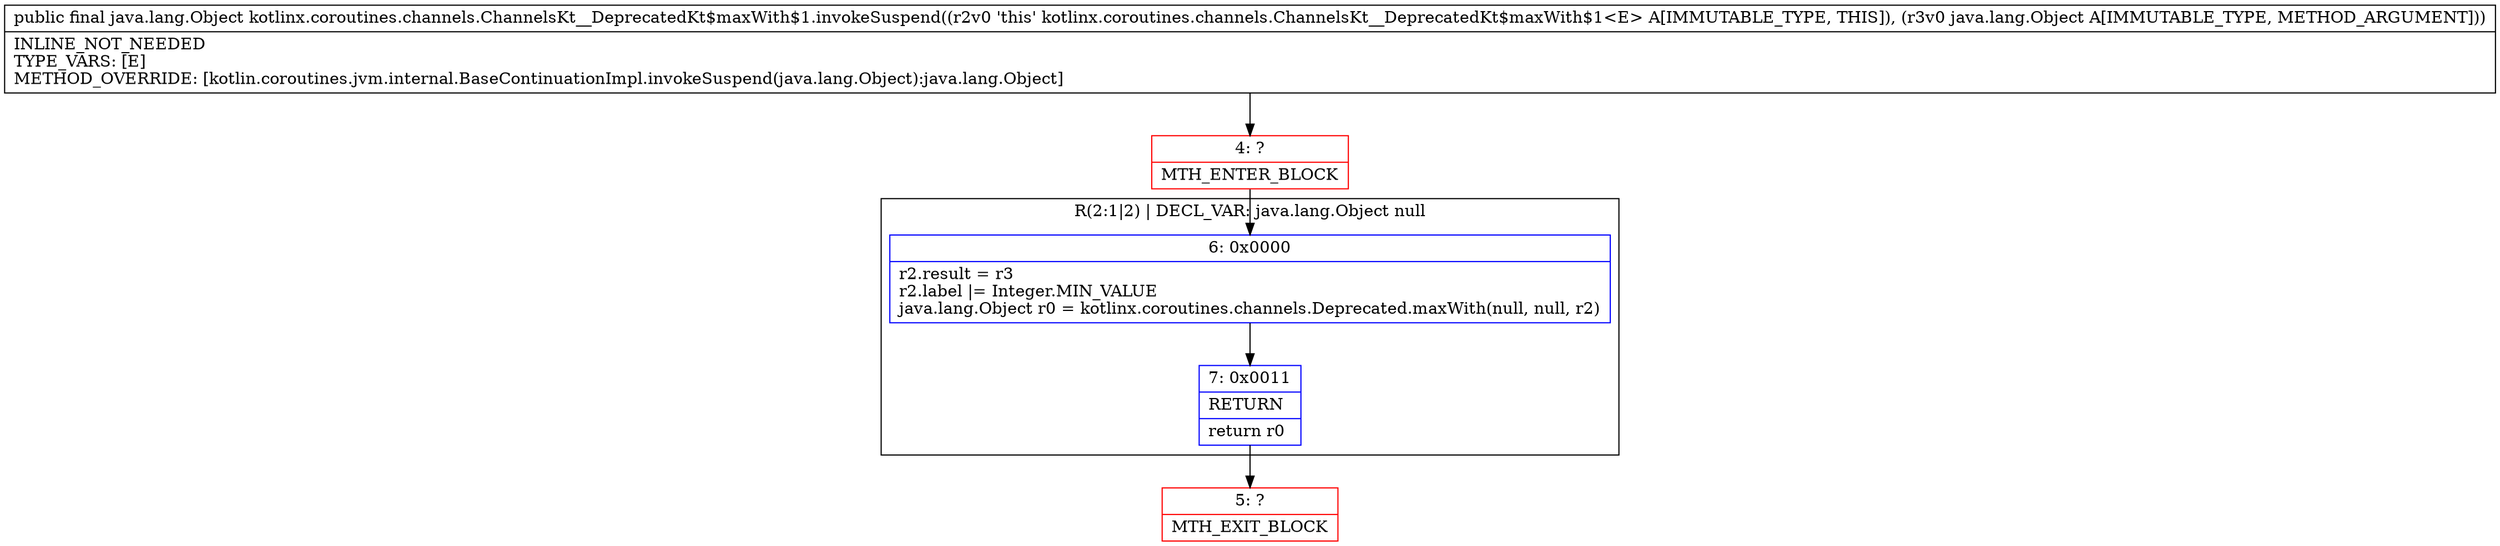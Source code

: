 digraph "CFG forkotlinx.coroutines.channels.ChannelsKt__DeprecatedKt$maxWith$1.invokeSuspend(Ljava\/lang\/Object;)Ljava\/lang\/Object;" {
subgraph cluster_Region_1831560033 {
label = "R(2:1|2) | DECL_VAR: java.lang.Object null\l";
node [shape=record,color=blue];
Node_6 [shape=record,label="{6\:\ 0x0000|r2.result = r3\lr2.label \|= Integer.MIN_VALUE\ljava.lang.Object r0 = kotlinx.coroutines.channels.Deprecated.maxWith(null, null, r2)\l}"];
Node_7 [shape=record,label="{7\:\ 0x0011|RETURN\l|return r0\l}"];
}
Node_4 [shape=record,color=red,label="{4\:\ ?|MTH_ENTER_BLOCK\l}"];
Node_5 [shape=record,color=red,label="{5\:\ ?|MTH_EXIT_BLOCK\l}"];
MethodNode[shape=record,label="{public final java.lang.Object kotlinx.coroutines.channels.ChannelsKt__DeprecatedKt$maxWith$1.invokeSuspend((r2v0 'this' kotlinx.coroutines.channels.ChannelsKt__DeprecatedKt$maxWith$1\<E\> A[IMMUTABLE_TYPE, THIS]), (r3v0 java.lang.Object A[IMMUTABLE_TYPE, METHOD_ARGUMENT]))  | INLINE_NOT_NEEDED\lTYPE_VARS: [E]\lMETHOD_OVERRIDE: [kotlin.coroutines.jvm.internal.BaseContinuationImpl.invokeSuspend(java.lang.Object):java.lang.Object]\l}"];
MethodNode -> Node_4;Node_6 -> Node_7;
Node_7 -> Node_5;
Node_4 -> Node_6;
}

